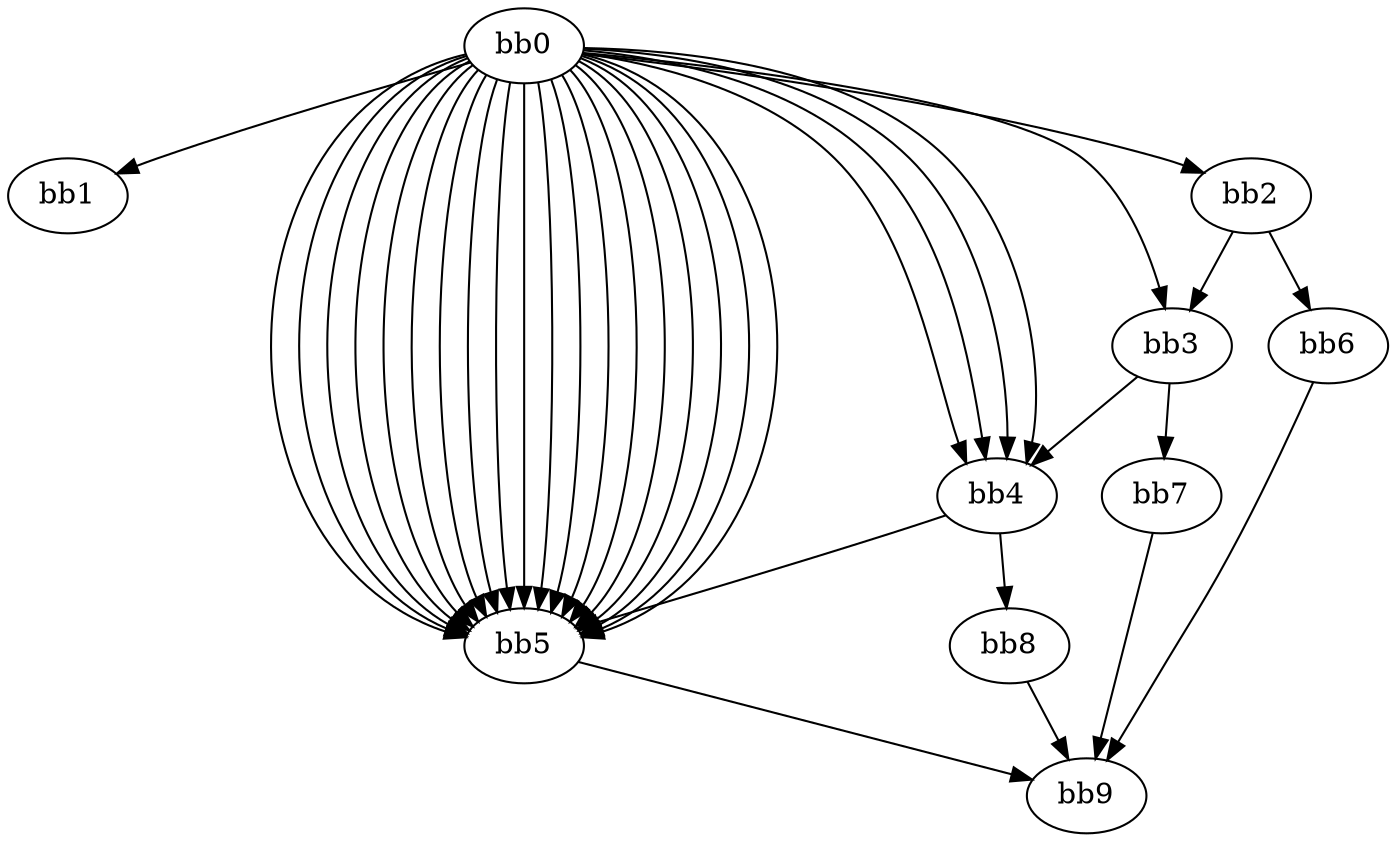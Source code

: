 digraph {
    0 [ label = "bb0\l" ]
    1 [ label = "bb1\l" ]
    2 [ label = "bb2\l" ]
    3 [ label = "bb3\l" ]
    4 [ label = "bb4\l" ]
    5 [ label = "bb5\l" ]
    6 [ label = "bb6\l" ]
    7 [ label = "bb7\l" ]
    8 [ label = "bb8\l" ]
    9 [ label = "bb9\l" ]
    0 -> 1 [ ]
    0 -> 2 [ ]
    0 -> 3 [ ]
    0 -> 4 [ ]
    0 -> 4 [ ]
    0 -> 4 [ ]
    0 -> 4 [ ]
    0 -> 5 [ ]
    0 -> 5 [ ]
    0 -> 5 [ ]
    0 -> 5 [ ]
    0 -> 5 [ ]
    0 -> 5 [ ]
    0 -> 5 [ ]
    0 -> 5 [ ]
    0 -> 5 [ ]
    0 -> 5 [ ]
    0 -> 5 [ ]
    0 -> 5 [ ]
    0 -> 5 [ ]
    0 -> 5 [ ]
    0 -> 5 [ ]
    0 -> 5 [ ]
    0 -> 5 [ ]
    0 -> 5 [ ]
    0 -> 5 [ ]
    2 -> 3 [ ]
    2 -> 6 [ ]
    3 -> 4 [ ]
    3 -> 7 [ ]
    4 -> 5 [ ]
    4 -> 8 [ ]
    5 -> 9 [ ]
    6 -> 9 [ ]
    7 -> 9 [ ]
    8 -> 9 [ ]
}


